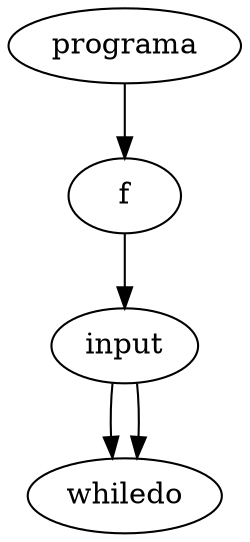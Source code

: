 digraph G {
node_0x24c7590 [label="programa"]
node_0x24c7540 [label="f"]
node_0x24c7590 -> node_0x24c7540
node_0x24c74d0 [label="input"]
node_0x24c7540 -> node_0x24c74d0
node_0x24c7430 [label="whiledo"]
node_0x24c74d0 -> node_0x24c7430
node_0x24c7430 [label="whiledo"]
node_0x24c74d0 -> node_0x24c7430
}
